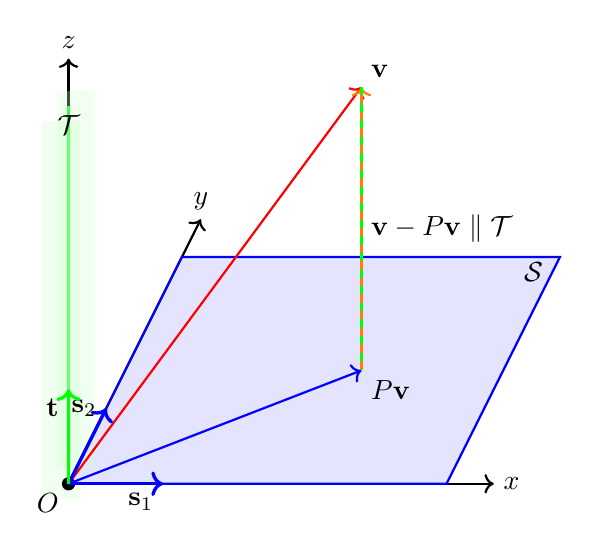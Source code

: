 \begin{tikzpicture}[scale=1.2]
    % Set up 3D coordinate system with better perspective
    \begin{scope}[x={(1cm,0cm)}, y={(0.4cm,0.8cm)}, z={(0cm,1cm)}]

        % Add coordinate axes for reference
        \draw[thick, ->] (0,0,0) -- (4.5,0,0);
        \draw[thick, ->] (0,0,0) -- (0,3.5,0);
        \draw[thick, ->] (0,0,0) -- (0,0,4.5);
        \node[right] at (4.5,0,0) {$x$};
        \node[above] at (0,3.5,0) {$y$};
        \node[above] at (0,0,4.5) {$z$};

        % Draw the projection space (S) - a plane
        \fill[blue!15, opacity=0.7] (0,0,0) -- (4,0,0) -- (4,3,0) -- (0,3,0) -- cycle;
        \draw[blue, thick] (0,0,0) -- (4,0,0) -- (4,3,0) -- (0,3,0) -- cycle;

        % Draw the oblique direction space (T) - a line through origin
        \draw[green, thick] (0,0,0) -- (0,0,4);
        \fill[green!20, opacity=0.3] (-0.2,-0.2,0) -- (0.2,-0.2,0) -- (0.2,-0.2,4) -- (-0.2,-0.2,4) -- cycle;
        \fill[green!20, opacity=0.3] (-0.2,0.2,0) -- (0.2,0.2,0) -- (0.2,0.2,4) -- (-0.2,0.2,4) -- cycle;

        % Origin
        \fill[black] (0,0,0) circle (2pt);
        \node[below left] at (0,0,0) {$O$};

        % Original vector v (outside both spaces)
        \draw[red, thick, ->] (0,0,0) -- (2.5,1.5,3);
        \node[above right] at (2.5,1.5,3) {$\mathbf{v}$};

        % Projection Pv onto S along T
        \draw[blue, thick, ->] (0,0,0) -- (2.5,1.5,0);
        \node[below right] at (2.5,1.5,0) {$P\mathbf{v}$};

        % Residual vector (v - Pv) - parallel to T
        \draw[orange,thick, ->] (2.5,1.5,0) -- (2.5,1.5,3);
        \node[right] at (2.5,1.5,1.5) {$\mathbf{v} - P\mathbf{v} \parallel \mathcal{T}$};

        % Show the oblique projection line (parallel to T)
        \draw[green, dashed, thick] (2.5,1.5,3) -- (2.5,1.5,0);

        % Basis vectors for S (projection space)
        \draw[blue, very thick, ->] (0,0,0) -- (1,0,0);
        \node[below left] at (1,0,0) {$\mathbf{s}_1$};
        \draw[blue, very thick, ->] (0,0,0) -- (0,1,0);
        \node[left] at (0,1,0) {$\mathbf{s}_2$};

        % Direction vector for oblique projection (spanning T)
        \draw[green,very thick, ->] (0,0,0) -- (0,0,1);
        \node[below left] at (0,0,1.0) {$\mathbf{t}$};

        % Labels for subspaces with better positioning
        \node at (3.8,2.8,0) {$\mathcal{S}$};
        \node at (0,0,3.8) {$\mathcal{T}$};
    \end{scope}
\end{tikzpicture}
